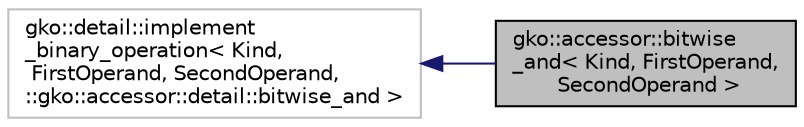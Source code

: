 digraph "gko::accessor::bitwise_and&lt; Kind, FirstOperand, SecondOperand &gt;"
{
 // INTERACTIVE_SVG=YES
  edge [fontname="Helvetica",fontsize="10",labelfontname="Helvetica",labelfontsize="10"];
  node [fontname="Helvetica",fontsize="10",shape=record];
  rankdir="LR";
  Node1 [label="gko::accessor::bitwise\l_and\< Kind, FirstOperand,\l SecondOperand \>",height=0.2,width=0.4,color="black", fillcolor="grey75", style="filled", fontcolor="black"];
  Node2 -> Node1 [dir="back",color="midnightblue",fontsize="10",style="solid",fontname="Helvetica"];
  Node2 [label="gko::detail::implement\l_binary_operation\< Kind,\l FirstOperand, SecondOperand,\l::gko::accessor::detail::bitwise_and \>",height=0.2,width=0.4,color="grey75", fillcolor="white", style="filled"];
}
